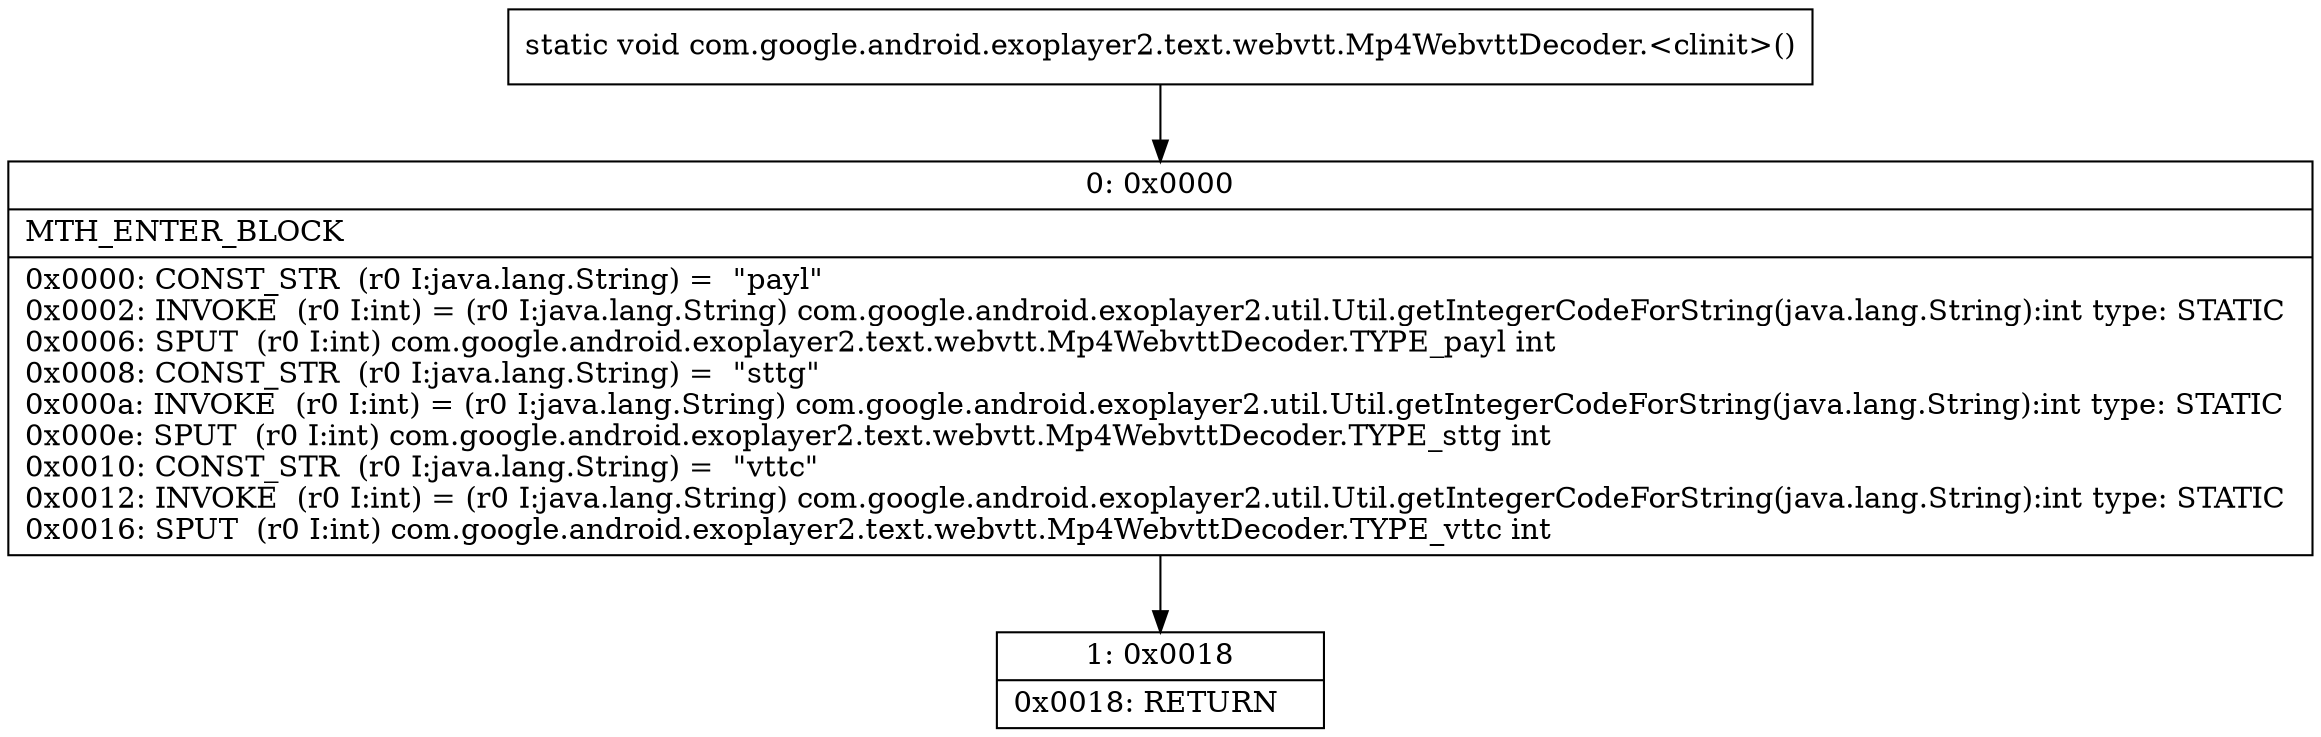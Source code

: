digraph "CFG forcom.google.android.exoplayer2.text.webvtt.Mp4WebvttDecoder.\<clinit\>()V" {
Node_0 [shape=record,label="{0\:\ 0x0000|MTH_ENTER_BLOCK\l|0x0000: CONST_STR  (r0 I:java.lang.String) =  \"payl\" \l0x0002: INVOKE  (r0 I:int) = (r0 I:java.lang.String) com.google.android.exoplayer2.util.Util.getIntegerCodeForString(java.lang.String):int type: STATIC \l0x0006: SPUT  (r0 I:int) com.google.android.exoplayer2.text.webvtt.Mp4WebvttDecoder.TYPE_payl int \l0x0008: CONST_STR  (r0 I:java.lang.String) =  \"sttg\" \l0x000a: INVOKE  (r0 I:int) = (r0 I:java.lang.String) com.google.android.exoplayer2.util.Util.getIntegerCodeForString(java.lang.String):int type: STATIC \l0x000e: SPUT  (r0 I:int) com.google.android.exoplayer2.text.webvtt.Mp4WebvttDecoder.TYPE_sttg int \l0x0010: CONST_STR  (r0 I:java.lang.String) =  \"vttc\" \l0x0012: INVOKE  (r0 I:int) = (r0 I:java.lang.String) com.google.android.exoplayer2.util.Util.getIntegerCodeForString(java.lang.String):int type: STATIC \l0x0016: SPUT  (r0 I:int) com.google.android.exoplayer2.text.webvtt.Mp4WebvttDecoder.TYPE_vttc int \l}"];
Node_1 [shape=record,label="{1\:\ 0x0018|0x0018: RETURN   \l}"];
MethodNode[shape=record,label="{static void com.google.android.exoplayer2.text.webvtt.Mp4WebvttDecoder.\<clinit\>() }"];
MethodNode -> Node_0;
Node_0 -> Node_1;
}

